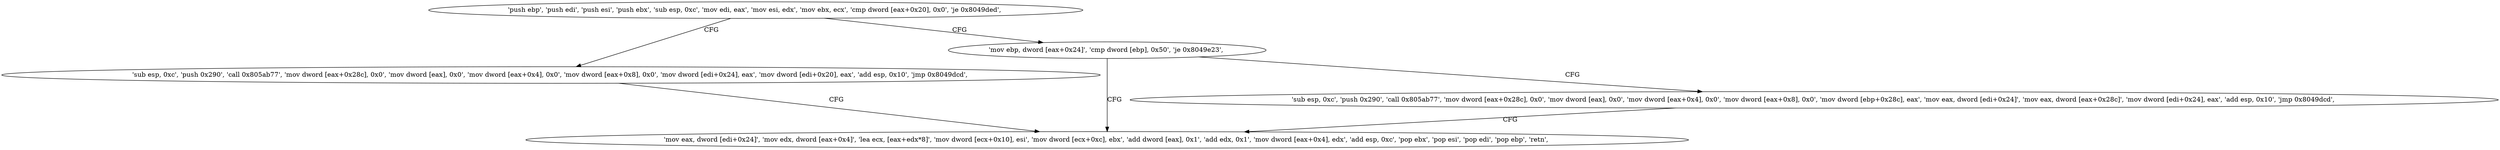 digraph "func" {
"134520241" [label = "'push ebp', 'push edi', 'push esi', 'push ebx', 'sub esp, 0xc', 'mov edi, eax', 'mov esi, edx', 'mov ebx, ecx', 'cmp dword [eax+0x20], 0x0', 'je 0x8049ded', " ]
"134520301" [label = "'sub esp, 0xc', 'push 0x290', 'call 0x805ab77', 'mov dword [eax+0x28c], 0x0', 'mov dword [eax], 0x0', 'mov dword [eax+0x4], 0x0', 'mov dword [eax+0x8], 0x0', 'mov dword [edi+0x24], eax', 'mov dword [edi+0x20], eax', 'add esp, 0x10', 'jmp 0x8049dcd', " ]
"134520260" [label = "'mov ebp, dword [eax+0x24]', 'cmp dword [ebp], 0x50', 'je 0x8049e23', " ]
"134520269" [label = "'mov eax, dword [edi+0x24]', 'mov edx, dword [eax+0x4]', 'lea ecx, [eax+edx*8]', 'mov dword [ecx+0x10], esi', 'mov dword [ecx+0xc], ebx', 'add dword [eax], 0x1', 'add edx, 0x1', 'mov dword [eax+0x4], edx', 'add esp, 0xc', 'pop ebx', 'pop esi', 'pop edi', 'pop ebp', 'retn', " ]
"134520355" [label = "'sub esp, 0xc', 'push 0x290', 'call 0x805ab77', 'mov dword [eax+0x28c], 0x0', 'mov dword [eax], 0x0', 'mov dword [eax+0x4], 0x0', 'mov dword [eax+0x8], 0x0', 'mov dword [ebp+0x28c], eax', 'mov eax, dword [edi+0x24]', 'mov eax, dword [eax+0x28c]', 'mov dword [edi+0x24], eax', 'add esp, 0x10', 'jmp 0x8049dcd', " ]
"134520241" -> "134520301" [ label = "CFG" ]
"134520241" -> "134520260" [ label = "CFG" ]
"134520301" -> "134520269" [ label = "CFG" ]
"134520260" -> "134520355" [ label = "CFG" ]
"134520260" -> "134520269" [ label = "CFG" ]
"134520355" -> "134520269" [ label = "CFG" ]
}
